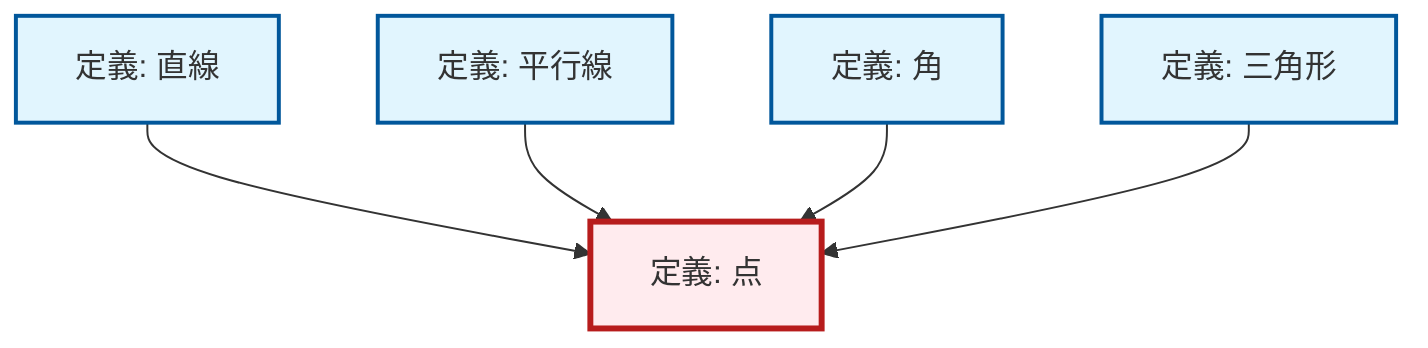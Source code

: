 graph TD
    classDef definition fill:#e1f5fe,stroke:#01579b,stroke-width:2px
    classDef theorem fill:#f3e5f5,stroke:#4a148c,stroke-width:2px
    classDef axiom fill:#fff3e0,stroke:#e65100,stroke-width:2px
    classDef example fill:#e8f5e9,stroke:#1b5e20,stroke-width:2px
    classDef current fill:#ffebee,stroke:#b71c1c,stroke-width:3px
    def-parallel["定義: 平行線"]:::definition
    def-angle["定義: 角"]:::definition
    def-line["定義: 直線"]:::definition
    def-triangle["定義: 三角形"]:::definition
    def-point["定義: 点"]:::definition
    def-line --> def-point
    def-parallel --> def-point
    def-angle --> def-point
    def-triangle --> def-point
    class def-point current